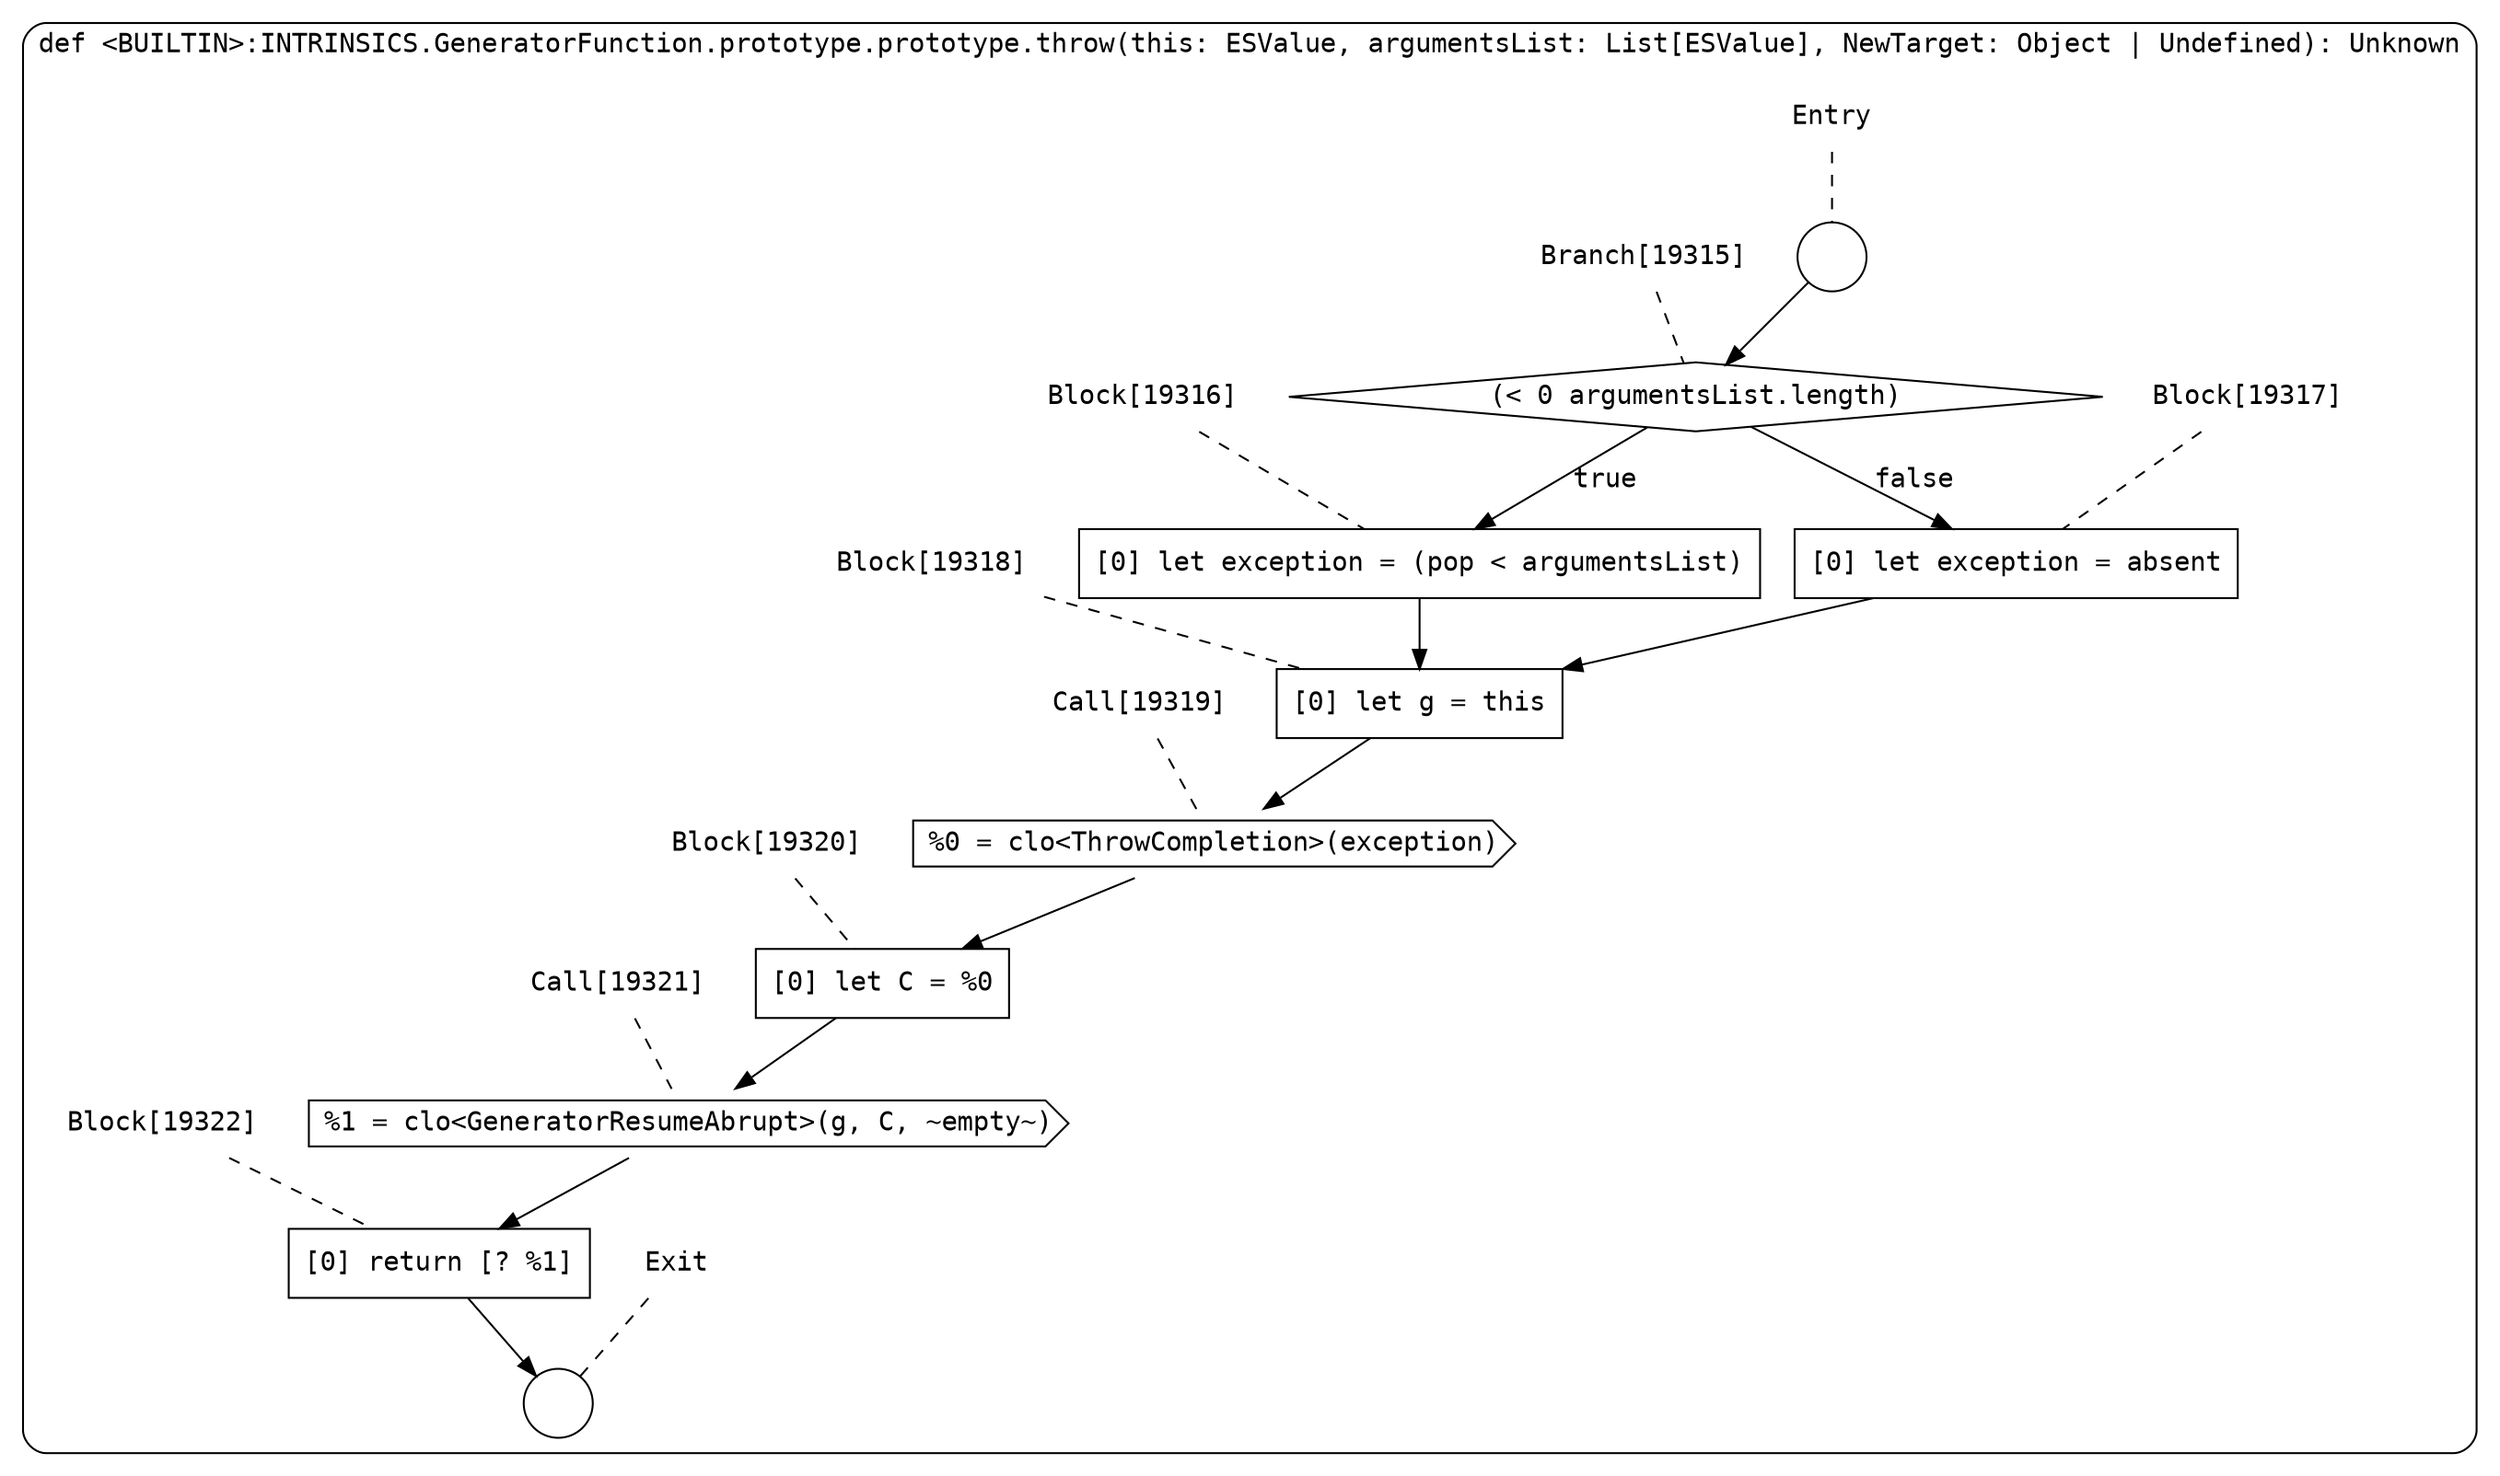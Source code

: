 digraph {
  graph [fontname = "Consolas"]
  node [fontname = "Consolas"]
  edge [fontname = "Consolas"]
  subgraph cluster2610 {
    label = "def <BUILTIN>:INTRINSICS.GeneratorFunction.prototype.prototype.throw(this: ESValue, argumentsList: List[ESValue], NewTarget: Object | Undefined): Unknown"
    style = rounded
    cluster2610_entry_name [shape=none, label=<<font color="black">Entry</font>>]
    cluster2610_entry_name -> cluster2610_entry [arrowhead=none, color="black", style=dashed]
    cluster2610_entry [shape=circle label=" " color="black" fillcolor="white" style=filled]
    cluster2610_entry -> node19315 [color="black"]
    cluster2610_exit_name [shape=none, label=<<font color="black">Exit</font>>]
    cluster2610_exit_name -> cluster2610_exit [arrowhead=none, color="black", style=dashed]
    cluster2610_exit [shape=circle label=" " color="black" fillcolor="white" style=filled]
    node19315_name [shape=none, label=<<font color="black">Branch[19315]</font>>]
    node19315_name -> node19315 [arrowhead=none, color="black", style=dashed]
    node19315 [shape=diamond, label=<<font color="black">(&lt; 0 argumentsList.length)</font>> color="black" fillcolor="white", style=filled]
    node19315 -> node19316 [label=<<font color="black">true</font>> color="black"]
    node19315 -> node19317 [label=<<font color="black">false</font>> color="black"]
    node19316_name [shape=none, label=<<font color="black">Block[19316]</font>>]
    node19316_name -> node19316 [arrowhead=none, color="black", style=dashed]
    node19316 [shape=box, label=<<font color="black">[0] let exception = (pop &lt; argumentsList)<BR ALIGN="LEFT"/></font>> color="black" fillcolor="white", style=filled]
    node19316 -> node19318 [color="black"]
    node19317_name [shape=none, label=<<font color="black">Block[19317]</font>>]
    node19317_name -> node19317 [arrowhead=none, color="black", style=dashed]
    node19317 [shape=box, label=<<font color="black">[0] let exception = absent<BR ALIGN="LEFT"/></font>> color="black" fillcolor="white", style=filled]
    node19317 -> node19318 [color="black"]
    node19318_name [shape=none, label=<<font color="black">Block[19318]</font>>]
    node19318_name -> node19318 [arrowhead=none, color="black", style=dashed]
    node19318 [shape=box, label=<<font color="black">[0] let g = this<BR ALIGN="LEFT"/></font>> color="black" fillcolor="white", style=filled]
    node19318 -> node19319 [color="black"]
    node19319_name [shape=none, label=<<font color="black">Call[19319]</font>>]
    node19319_name -> node19319 [arrowhead=none, color="black", style=dashed]
    node19319 [shape=cds, label=<<font color="black">%0 = clo&lt;ThrowCompletion&gt;(exception)</font>> color="black" fillcolor="white", style=filled]
    node19319 -> node19320 [color="black"]
    node19320_name [shape=none, label=<<font color="black">Block[19320]</font>>]
    node19320_name -> node19320 [arrowhead=none, color="black", style=dashed]
    node19320 [shape=box, label=<<font color="black">[0] let C = %0<BR ALIGN="LEFT"/></font>> color="black" fillcolor="white", style=filled]
    node19320 -> node19321 [color="black"]
    node19321_name [shape=none, label=<<font color="black">Call[19321]</font>>]
    node19321_name -> node19321 [arrowhead=none, color="black", style=dashed]
    node19321 [shape=cds, label=<<font color="black">%1 = clo&lt;GeneratorResumeAbrupt&gt;(g, C, ~empty~)</font>> color="black" fillcolor="white", style=filled]
    node19321 -> node19322 [color="black"]
    node19322_name [shape=none, label=<<font color="black">Block[19322]</font>>]
    node19322_name -> node19322 [arrowhead=none, color="black", style=dashed]
    node19322 [shape=box, label=<<font color="black">[0] return [? %1]<BR ALIGN="LEFT"/></font>> color="black" fillcolor="white", style=filled]
    node19322 -> cluster2610_exit [color="black"]
  }
}
